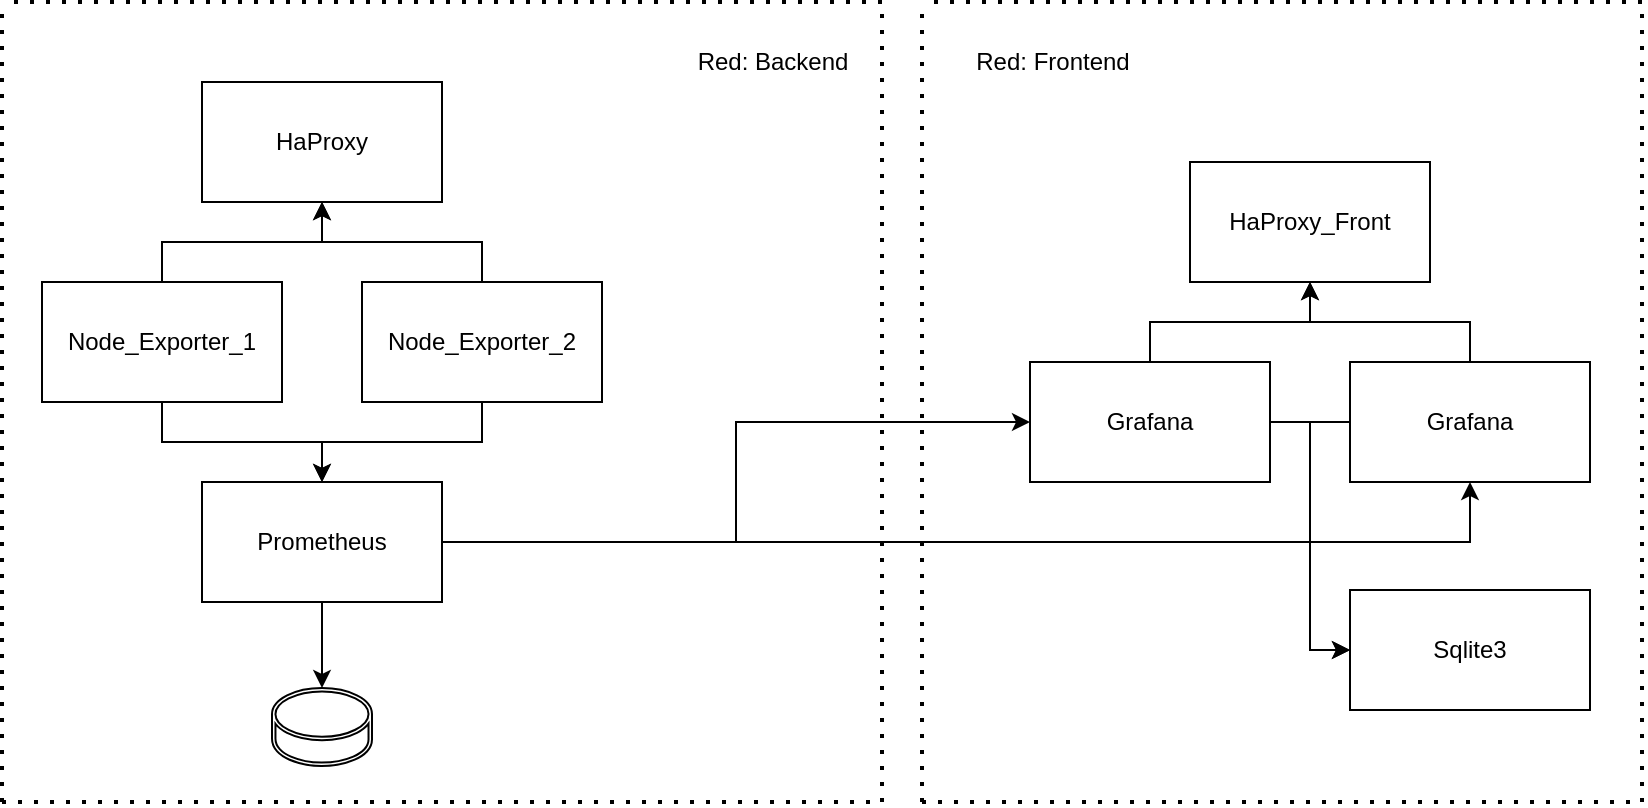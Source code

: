 <mxfile version="17.4.2" type="device"><diagram id="tAl1sDkDXOa_7bKPF8tX" name="Página-1"><mxGraphModel dx="1038" dy="689" grid="1" gridSize="10" guides="1" tooltips="1" connect="1" arrows="1" fold="1" page="1" pageScale="1" pageWidth="1169" pageHeight="827" math="0" shadow="0"><root><mxCell id="0"/><mxCell id="1" parent="0"/><mxCell id="etXqAJGHrq_EQlA3JSms-1" style="edgeStyle=orthogonalEdgeStyle;rounded=0;orthogonalLoop=1;jettySize=auto;html=1;" parent="1" source="etXqAJGHrq_EQlA3JSms-3" target="etXqAJGHrq_EQlA3JSms-5" edge="1"><mxGeometry relative="1" as="geometry"/></mxCell><mxCell id="etXqAJGHrq_EQlA3JSms-2" style="edgeStyle=orthogonalEdgeStyle;rounded=0;orthogonalLoop=1;jettySize=auto;html=1;exitX=0.5;exitY=1;exitDx=0;exitDy=0;" parent="1" source="etXqAJGHrq_EQlA3JSms-3" target="etXqAJGHrq_EQlA3JSms-17" edge="1"><mxGeometry relative="1" as="geometry"/></mxCell><mxCell id="etXqAJGHrq_EQlA3JSms-24" style="edgeStyle=orthogonalEdgeStyle;rounded=0;orthogonalLoop=1;jettySize=auto;html=1;entryX=0.5;entryY=1;entryDx=0;entryDy=0;" parent="1" source="etXqAJGHrq_EQlA3JSms-3" target="etXqAJGHrq_EQlA3JSms-20" edge="1"><mxGeometry relative="1" as="geometry"/></mxCell><mxCell id="etXqAJGHrq_EQlA3JSms-3" value="Prometheus" style="rounded=0;whiteSpace=wrap;html=1;" parent="1" vertex="1"><mxGeometry x="200" y="360" width="120" height="60" as="geometry"/></mxCell><mxCell id="etXqAJGHrq_EQlA3JSms-25" style="edgeStyle=orthogonalEdgeStyle;rounded=0;orthogonalLoop=1;jettySize=auto;html=1;entryX=0.5;entryY=1;entryDx=0;entryDy=0;" parent="1" source="etXqAJGHrq_EQlA3JSms-5" target="etXqAJGHrq_EQlA3JSms-22" edge="1"><mxGeometry relative="1" as="geometry"/></mxCell><mxCell id="etXqAJGHrq_EQlA3JSms-27" style="edgeStyle=orthogonalEdgeStyle;rounded=0;orthogonalLoop=1;jettySize=auto;html=1;entryX=0;entryY=0.5;entryDx=0;entryDy=0;" parent="1" source="etXqAJGHrq_EQlA3JSms-5" target="etXqAJGHrq_EQlA3JSms-23" edge="1"><mxGeometry relative="1" as="geometry"/></mxCell><mxCell id="etXqAJGHrq_EQlA3JSms-5" value="Grafana" style="rounded=0;whiteSpace=wrap;html=1;" parent="1" vertex="1"><mxGeometry x="614" y="300" width="120" height="60" as="geometry"/></mxCell><mxCell id="etXqAJGHrq_EQlA3JSms-6" style="edgeStyle=orthogonalEdgeStyle;rounded=0;orthogonalLoop=1;jettySize=auto;html=1;" parent="1" source="etXqAJGHrq_EQlA3JSms-8" target="etXqAJGHrq_EQlA3JSms-12" edge="1"><mxGeometry relative="1" as="geometry"/></mxCell><mxCell id="etXqAJGHrq_EQlA3JSms-7" style="edgeStyle=orthogonalEdgeStyle;rounded=0;orthogonalLoop=1;jettySize=auto;html=1;exitX=0.5;exitY=1;exitDx=0;exitDy=0;entryX=0.5;entryY=0;entryDx=0;entryDy=0;" parent="1" source="etXqAJGHrq_EQlA3JSms-8" target="etXqAJGHrq_EQlA3JSms-3" edge="1"><mxGeometry relative="1" as="geometry"/></mxCell><mxCell id="etXqAJGHrq_EQlA3JSms-8" value="Node_Exporter_2" style="rounded=0;whiteSpace=wrap;html=1;" parent="1" vertex="1"><mxGeometry x="280" y="260" width="120" height="60" as="geometry"/></mxCell><mxCell id="etXqAJGHrq_EQlA3JSms-9" style="edgeStyle=orthogonalEdgeStyle;rounded=0;orthogonalLoop=1;jettySize=auto;html=1;entryX=0.5;entryY=1;entryDx=0;entryDy=0;" parent="1" source="etXqAJGHrq_EQlA3JSms-11" target="etXqAJGHrq_EQlA3JSms-12" edge="1"><mxGeometry relative="1" as="geometry"/></mxCell><mxCell id="etXqAJGHrq_EQlA3JSms-10" style="edgeStyle=orthogonalEdgeStyle;rounded=0;orthogonalLoop=1;jettySize=auto;html=1;exitX=0.5;exitY=1;exitDx=0;exitDy=0;entryX=0.5;entryY=0;entryDx=0;entryDy=0;" parent="1" source="etXqAJGHrq_EQlA3JSms-11" target="etXqAJGHrq_EQlA3JSms-3" edge="1"><mxGeometry relative="1" as="geometry"/></mxCell><mxCell id="etXqAJGHrq_EQlA3JSms-11" value="Node_Exporter_1" style="rounded=0;whiteSpace=wrap;html=1;" parent="1" vertex="1"><mxGeometry x="120" y="260" width="120" height="60" as="geometry"/></mxCell><mxCell id="etXqAJGHrq_EQlA3JSms-12" value="HaProxy" style="rounded=0;whiteSpace=wrap;html=1;" parent="1" vertex="1"><mxGeometry x="200" y="160" width="120" height="60" as="geometry"/></mxCell><mxCell id="etXqAJGHrq_EQlA3JSms-13" value="" style="endArrow=none;dashed=1;html=1;dashPattern=1 3;strokeWidth=2;rounded=0;" parent="1" edge="1"><mxGeometry width="50" height="50" relative="1" as="geometry"><mxPoint x="100" y="520" as="sourcePoint"/><mxPoint x="100" y="120" as="targetPoint"/></mxGeometry></mxCell><mxCell id="etXqAJGHrq_EQlA3JSms-14" value="" style="endArrow=none;dashed=1;html=1;dashPattern=1 3;strokeWidth=2;rounded=0;" parent="1" edge="1"><mxGeometry width="50" height="50" relative="1" as="geometry"><mxPoint x="540" y="120" as="sourcePoint"/><mxPoint x="100" y="120" as="targetPoint"/></mxGeometry></mxCell><mxCell id="etXqAJGHrq_EQlA3JSms-15" value="" style="endArrow=none;dashed=1;html=1;dashPattern=1 3;strokeWidth=2;rounded=0;" parent="1" edge="1"><mxGeometry width="50" height="50" relative="1" as="geometry"><mxPoint x="540" y="520" as="sourcePoint"/><mxPoint x="540" y="120" as="targetPoint"/></mxGeometry></mxCell><mxCell id="etXqAJGHrq_EQlA3JSms-16" value="" style="endArrow=none;dashed=1;html=1;dashPattern=1 3;strokeWidth=2;rounded=0;" parent="1" edge="1"><mxGeometry width="50" height="50" relative="1" as="geometry"><mxPoint x="100" y="520" as="sourcePoint"/><mxPoint x="540" y="520" as="targetPoint"/></mxGeometry></mxCell><mxCell id="etXqAJGHrq_EQlA3JSms-17" value="" style="sketch=0;pointerEvents=1;shadow=0;dashed=0;html=1;aspect=fixed;labelPosition=center;verticalLabelPosition=bottom;verticalAlign=top;align=center;outlineConnect=0;shape=mxgraph.vvd.datastore;" parent="1" vertex="1"><mxGeometry x="235" y="463" width="50" height="39" as="geometry"/></mxCell><mxCell id="etXqAJGHrq_EQlA3JSms-19" value="Red: Backend" style="text;html=1;align=center;verticalAlign=middle;resizable=0;points=[];autosize=1;strokeColor=none;fillColor=none;" parent="1" vertex="1"><mxGeometry x="440" y="140" width="90" height="20" as="geometry"/></mxCell><mxCell id="etXqAJGHrq_EQlA3JSms-26" style="edgeStyle=orthogonalEdgeStyle;rounded=0;orthogonalLoop=1;jettySize=auto;html=1;" parent="1" source="etXqAJGHrq_EQlA3JSms-20" target="etXqAJGHrq_EQlA3JSms-22" edge="1"><mxGeometry relative="1" as="geometry"/></mxCell><mxCell id="etXqAJGHrq_EQlA3JSms-29" style="edgeStyle=orthogonalEdgeStyle;rounded=0;orthogonalLoop=1;jettySize=auto;html=1;exitX=0;exitY=0.5;exitDx=0;exitDy=0;entryX=0;entryY=0.5;entryDx=0;entryDy=0;" parent="1" source="etXqAJGHrq_EQlA3JSms-20" target="etXqAJGHrq_EQlA3JSms-23" edge="1"><mxGeometry relative="1" as="geometry"/></mxCell><mxCell id="etXqAJGHrq_EQlA3JSms-20" value="Grafana" style="rounded=0;whiteSpace=wrap;html=1;" parent="1" vertex="1"><mxGeometry x="774" y="300" width="120" height="60" as="geometry"/></mxCell><mxCell id="etXqAJGHrq_EQlA3JSms-22" value="HaProxy_Front" style="rounded=0;whiteSpace=wrap;html=1;" parent="1" vertex="1"><mxGeometry x="694" y="200" width="120" height="60" as="geometry"/></mxCell><mxCell id="etXqAJGHrq_EQlA3JSms-23" value="Sqlite3" style="rounded=0;whiteSpace=wrap;html=1;" parent="1" vertex="1"><mxGeometry x="774" y="414" width="120" height="60" as="geometry"/></mxCell><mxCell id="etXqAJGHrq_EQlA3JSms-32" value="" style="endArrow=none;dashed=1;html=1;dashPattern=1 3;strokeWidth=2;rounded=0;" parent="1" edge="1"><mxGeometry width="50" height="50" relative="1" as="geometry"><mxPoint x="560" y="520" as="sourcePoint"/><mxPoint x="560" y="120" as="targetPoint"/></mxGeometry></mxCell><mxCell id="etXqAJGHrq_EQlA3JSms-33" value="" style="endArrow=none;dashed=1;html=1;dashPattern=1 3;strokeWidth=2;rounded=0;" parent="1" edge="1"><mxGeometry width="50" height="50" relative="1" as="geometry"><mxPoint x="920" y="120" as="sourcePoint"/><mxPoint x="560" y="120" as="targetPoint"/></mxGeometry></mxCell><mxCell id="etXqAJGHrq_EQlA3JSms-34" value="" style="endArrow=none;dashed=1;html=1;dashPattern=1 3;strokeWidth=2;rounded=0;" parent="1" edge="1"><mxGeometry width="50" height="50" relative="1" as="geometry"><mxPoint x="920" y="520" as="sourcePoint"/><mxPoint x="920" y="120" as="targetPoint"/></mxGeometry></mxCell><mxCell id="etXqAJGHrq_EQlA3JSms-35" value="" style="endArrow=none;dashed=1;html=1;dashPattern=1 3;strokeWidth=2;rounded=0;" parent="1" edge="1"><mxGeometry width="50" height="50" relative="1" as="geometry"><mxPoint x="560" y="520" as="sourcePoint"/><mxPoint x="920" y="520" as="targetPoint"/></mxGeometry></mxCell><mxCell id="etXqAJGHrq_EQlA3JSms-36" value="Red: Frontend" style="text;html=1;align=center;verticalAlign=middle;resizable=0;points=[];autosize=1;strokeColor=none;fillColor=none;" parent="1" vertex="1"><mxGeometry x="580" y="140" width="90" height="20" as="geometry"/></mxCell></root></mxGraphModel></diagram></mxfile>